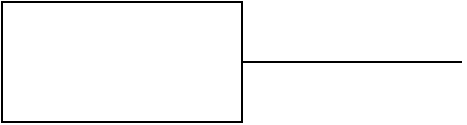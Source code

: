 <mxfile version="21.2.1" type="device">
  <diagram name="Página-1" id="Z-22YtipE2zj13dRasnH">
    <mxGraphModel dx="835" dy="407" grid="1" gridSize="10" guides="1" tooltips="1" connect="1" arrows="1" fold="1" page="1" pageScale="1" pageWidth="827" pageHeight="1169" math="0" shadow="0">
      <root>
        <mxCell id="0" />
        <mxCell id="1" parent="0" />
        <mxCell id="DNFtMjHl9jFX2TWQ3cy6-3" style="edgeStyle=orthogonalEdgeStyle;rounded=0;orthogonalLoop=1;jettySize=auto;html=1;endArrow=none;endFill=0;" edge="1" parent="1" source="DNFtMjHl9jFX2TWQ3cy6-1">
          <mxGeometry relative="1" as="geometry">
            <mxPoint x="350" y="130" as="targetPoint" />
          </mxGeometry>
        </mxCell>
        <mxCell id="DNFtMjHl9jFX2TWQ3cy6-1" value="" style="rounded=0;whiteSpace=wrap;html=1;" vertex="1" parent="1">
          <mxGeometry x="120" y="100" width="120" height="60" as="geometry" />
        </mxCell>
      </root>
    </mxGraphModel>
  </diagram>
</mxfile>
